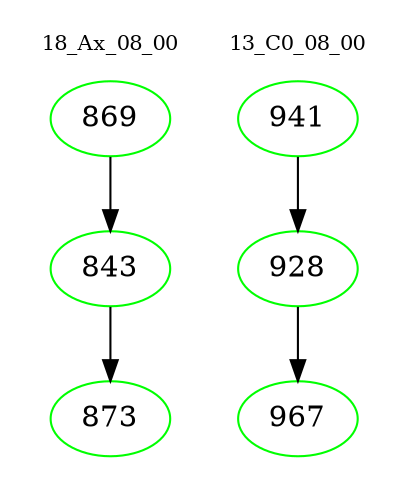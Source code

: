 digraph{
subgraph cluster_0 {
color = white
label = "18_Ax_08_00";
fontsize=10;
T0_869 [label="869", color="green"]
T0_869 -> T0_843 [color="black"]
T0_843 [label="843", color="green"]
T0_843 -> T0_873 [color="black"]
T0_873 [label="873", color="green"]
}
subgraph cluster_1 {
color = white
label = "13_C0_08_00";
fontsize=10;
T1_941 [label="941", color="green"]
T1_941 -> T1_928 [color="black"]
T1_928 [label="928", color="green"]
T1_928 -> T1_967 [color="black"]
T1_967 [label="967", color="green"]
}
}
